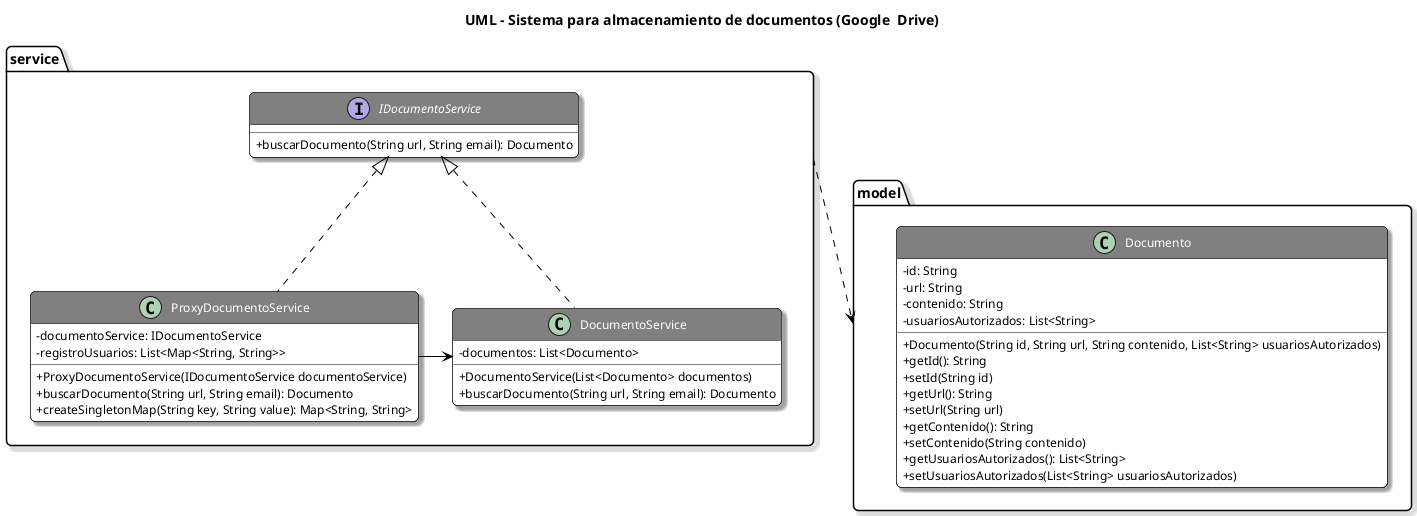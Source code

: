 @startuml
'https://plantuml.com/class-diagram
'___________STYLES___________
title UML - Sistema para almacenamiento de documentos (Google  Drive)
skinparam classAttributeIconSize 0
skinparam backgroundColor White
skinparam RoundCorner 10
skinparam Shadowing true

skinparam class {
    ArrowColor Black
    BackgroundColor White
    HeaderBackgroundColor Gray
    BorderColor Black
    FontColor White
    FontSize 14
    AttributeFontSize 12
}

skinparam object{
    ArrowColor Black
    BackgroundColor White
    BorderColor Black
    FontColor Black
    FontSize 14
    AttributeFontSize 12
}

skinparam note {
    BackgroundColor LightYellow
    BorderColor Black
}

'___________UML___________

package model {
class Documento {
-id: String
-url: String
-contenido: String
-usuariosAutorizados: List<String>
+Documento(String id, String url, String contenido, List<String> usuariosAutorizados)
+getId(): String
+setId(String id)
+getUrl(): String
+setUrl(String url)
+getContenido(): String
+setContenido(String contenido)
+getUsuariosAutorizados(): List<String>
+setUsuariosAutorizados(List<String> usuariosAutorizados)
}
}

package service {
interface IDocumentoService {
+buscarDocumento(String url, String email): Documento
}

class DocumentoService {
-documentos: List<Documento>
+DocumentoService(List<Documento> documentos)
+buscarDocumento(String url, String email): Documento
}

class ProxyDocumentoService {
-documentoService: IDocumentoService
-registroUsuarios: List<Map<String, String>>
+ProxyDocumentoService(IDocumentoService documentoService)
+buscarDocumento(String url, String email): Documento
+createSingletonMap(String key, String value): Map<String, String>
}
}

service ..> model
IDocumentoService <|.. DocumentoService
IDocumentoService <|.. ProxyDocumentoService
ProxyDocumentoService -> DocumentoService

@enduml